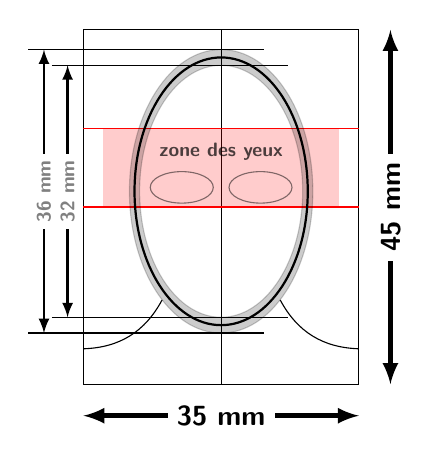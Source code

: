 \newif\iftext\texttrue
%\textfalse
\begin{tikzpicture}[x=1mm,y=1mm,font=\sffamily\bfseries,sloped]
    % cadre
    \draw (0,0) coordinate(LL) rectangle +(35, 45) coordinate(UR);
    \draw (35/2,0) -- +(0,45);
    \iftext
    	\draw[ultra thick,latex-latex] (0,-4) -- node[fill=white]{35 mm}+(35,0);
    	\draw[ultra thick,latex-latex] (35+4,0) -- node[fill=white]{45 mm}+(0,45);
    \fi
    % zone des yeux
    \draw[red] (0,45/2) -- +(35,0);
    \draw[red] (0,45/2+10) -- +(35,0);
    \fill[red, opacity=.2]  (2.5,45/2) rectangle +(30,10);
    \draw[opacity=.5] (35/2,45/2) \foreach\i in {-1,1}{+(\i*5,2.5) ellipse(4 and 2)};
    \iftext
        \node[opacity=.7,scale=.7] at (35/2,45/2+7){zone des yeux};
    \fi
    % zone visage
    \begin{scope}[shift={(0,45/2+2)}]
        \iftext
            \draw (-7,18) -- +(30,0) (-7,-18) -- +(30,0);
            \draw[thick,latex-latex] (-5,-18) -- node[gray,fill=white,scale=.7]{36 mm}(-5,18);
            \draw (-4,16) -- +(30,0) (-4,-16) -- +(30,0);
            \draw[thick,latex-latex] (-2,-16) -- node[gray,fill=white,scale=.7]{32 mm}(-2,16);
        \fi
        \draw[thick] (35/2,0) ellipse[x radius=11,y radius=17];
        \draw[fill,even odd rule,opacity=.2] (35/2,0)
    		foreach \i in {{32/34},{36/34}}{
    			ellipse[scale=\i,x radius=11,y radius=17]};
    \end{scope}
    % epaules
    \draw (0,4.5) to[bend right] (10,10.7) [shift={(35,0)},xscale=-1](0,4.5) to[bend right] (10,10.7);
\end{tikzpicture}
